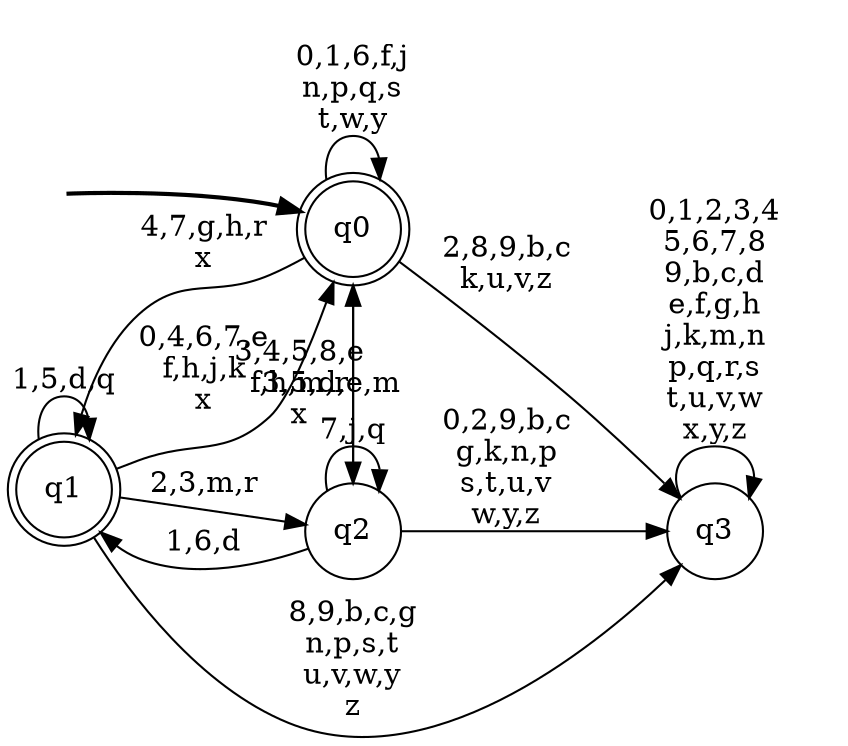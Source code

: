 digraph BlueStar {
__start0 [style = invis, shape = none, label = "", width = 0, height = 0];

rankdir=LR;
size="8,5";

s0 [style="rounded,filled", color="black", fillcolor="white" shape="doublecircle", label="q0"];
s1 [style="rounded,filled", color="black", fillcolor="white" shape="doublecircle", label="q1"];
s2 [style="filled", color="black", fillcolor="white" shape="circle", label="q2"];
s3 [style="filled", color="black", fillcolor="white" shape="circle", label="q3"];
subgraph cluster_main { 
	graph [pad=".75", ranksep="0.15", nodesep="0.15"];
	 style=invis; 
	__start0 -> s0 [penwidth=2];
}
s0 -> s0 [label="0,1,6,f,j\nn,p,q,s\nt,w,y"];
s0 -> s1 [label="4,7,g,h,r\nx"];
s0 -> s2 [label="3,5,d,e,m"];
s0 -> s3 [label="2,8,9,b,c\nk,u,v,z"];
s1 -> s0 [label="0,4,6,7,e\nf,h,j,k\nx"];
s1 -> s1 [label="1,5,d,q"];
s1 -> s2 [label="2,3,m,r"];
s1 -> s3 [label="8,9,b,c,g\nn,p,s,t\nu,v,w,y\nz"];
s2 -> s0 [label="3,4,5,8,e\nf,h,m,r\nx"];
s2 -> s1 [label="1,6,d"];
s2 -> s2 [label="7,j,q"];
s2 -> s3 [label="0,2,9,b,c\ng,k,n,p\ns,t,u,v\nw,y,z"];
s3 -> s3 [label="0,1,2,3,4\n5,6,7,8\n9,b,c,d\ne,f,g,h\nj,k,m,n\np,q,r,s\nt,u,v,w\nx,y,z"];

}